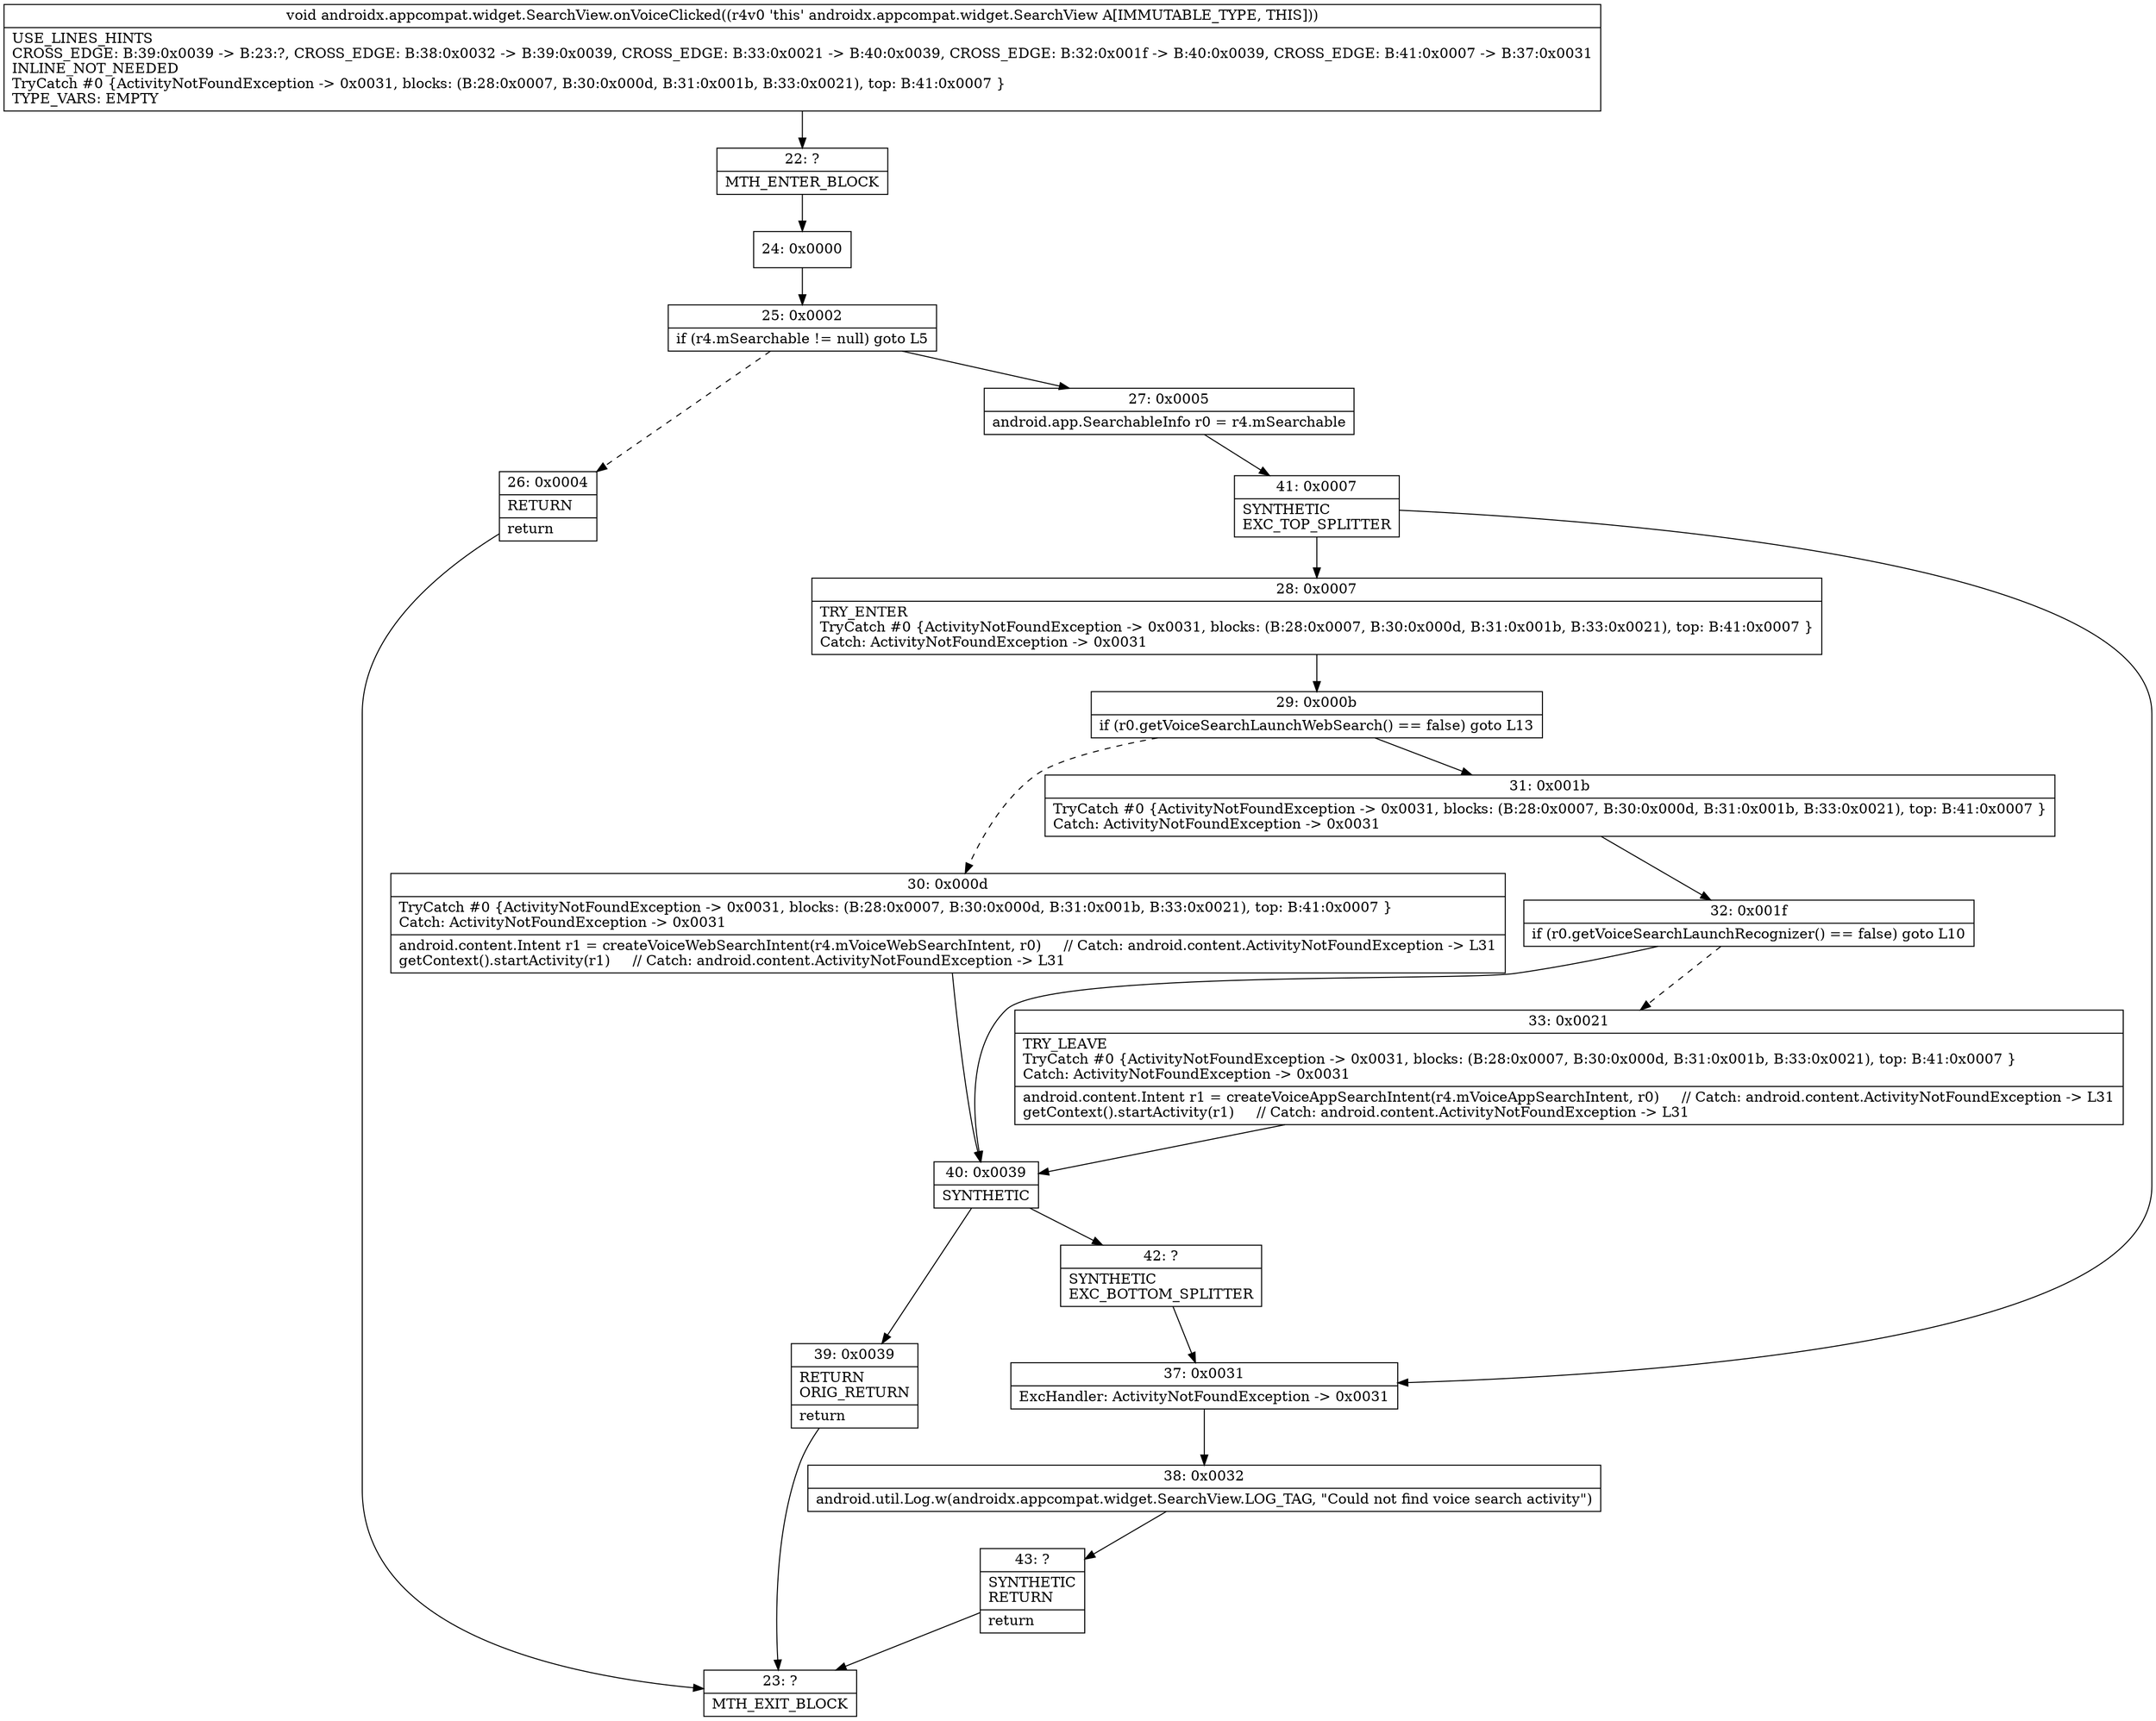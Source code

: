 digraph "CFG forandroidx.appcompat.widget.SearchView.onVoiceClicked()V" {
Node_22 [shape=record,label="{22\:\ ?|MTH_ENTER_BLOCK\l}"];
Node_24 [shape=record,label="{24\:\ 0x0000}"];
Node_25 [shape=record,label="{25\:\ 0x0002|if (r4.mSearchable != null) goto L5\l}"];
Node_26 [shape=record,label="{26\:\ 0x0004|RETURN\l|return\l}"];
Node_23 [shape=record,label="{23\:\ ?|MTH_EXIT_BLOCK\l}"];
Node_27 [shape=record,label="{27\:\ 0x0005|android.app.SearchableInfo r0 = r4.mSearchable\l}"];
Node_41 [shape=record,label="{41\:\ 0x0007|SYNTHETIC\lEXC_TOP_SPLITTER\l}"];
Node_28 [shape=record,label="{28\:\ 0x0007|TRY_ENTER\lTryCatch #0 \{ActivityNotFoundException \-\> 0x0031, blocks: (B:28:0x0007, B:30:0x000d, B:31:0x001b, B:33:0x0021), top: B:41:0x0007 \}\lCatch: ActivityNotFoundException \-\> 0x0031\l}"];
Node_29 [shape=record,label="{29\:\ 0x000b|if (r0.getVoiceSearchLaunchWebSearch() == false) goto L13\l}"];
Node_30 [shape=record,label="{30\:\ 0x000d|TryCatch #0 \{ActivityNotFoundException \-\> 0x0031, blocks: (B:28:0x0007, B:30:0x000d, B:31:0x001b, B:33:0x0021), top: B:41:0x0007 \}\lCatch: ActivityNotFoundException \-\> 0x0031\l|android.content.Intent r1 = createVoiceWebSearchIntent(r4.mVoiceWebSearchIntent, r0)     \/\/ Catch: android.content.ActivityNotFoundException \-\> L31\lgetContext().startActivity(r1)     \/\/ Catch: android.content.ActivityNotFoundException \-\> L31\l}"];
Node_40 [shape=record,label="{40\:\ 0x0039|SYNTHETIC\l}"];
Node_39 [shape=record,label="{39\:\ 0x0039|RETURN\lORIG_RETURN\l|return\l}"];
Node_42 [shape=record,label="{42\:\ ?|SYNTHETIC\lEXC_BOTTOM_SPLITTER\l}"];
Node_31 [shape=record,label="{31\:\ 0x001b|TryCatch #0 \{ActivityNotFoundException \-\> 0x0031, blocks: (B:28:0x0007, B:30:0x000d, B:31:0x001b, B:33:0x0021), top: B:41:0x0007 \}\lCatch: ActivityNotFoundException \-\> 0x0031\l}"];
Node_32 [shape=record,label="{32\:\ 0x001f|if (r0.getVoiceSearchLaunchRecognizer() == false) goto L10\l}"];
Node_33 [shape=record,label="{33\:\ 0x0021|TRY_LEAVE\lTryCatch #0 \{ActivityNotFoundException \-\> 0x0031, blocks: (B:28:0x0007, B:30:0x000d, B:31:0x001b, B:33:0x0021), top: B:41:0x0007 \}\lCatch: ActivityNotFoundException \-\> 0x0031\l|android.content.Intent r1 = createVoiceAppSearchIntent(r4.mVoiceAppSearchIntent, r0)     \/\/ Catch: android.content.ActivityNotFoundException \-\> L31\lgetContext().startActivity(r1)     \/\/ Catch: android.content.ActivityNotFoundException \-\> L31\l}"];
Node_37 [shape=record,label="{37\:\ 0x0031|ExcHandler: ActivityNotFoundException \-\> 0x0031\l}"];
Node_38 [shape=record,label="{38\:\ 0x0032|android.util.Log.w(androidx.appcompat.widget.SearchView.LOG_TAG, \"Could not find voice search activity\")\l}"];
Node_43 [shape=record,label="{43\:\ ?|SYNTHETIC\lRETURN\l|return\l}"];
MethodNode[shape=record,label="{void androidx.appcompat.widget.SearchView.onVoiceClicked((r4v0 'this' androidx.appcompat.widget.SearchView A[IMMUTABLE_TYPE, THIS]))  | USE_LINES_HINTS\lCROSS_EDGE: B:39:0x0039 \-\> B:23:?, CROSS_EDGE: B:38:0x0032 \-\> B:39:0x0039, CROSS_EDGE: B:33:0x0021 \-\> B:40:0x0039, CROSS_EDGE: B:32:0x001f \-\> B:40:0x0039, CROSS_EDGE: B:41:0x0007 \-\> B:37:0x0031\lINLINE_NOT_NEEDED\lTryCatch #0 \{ActivityNotFoundException \-\> 0x0031, blocks: (B:28:0x0007, B:30:0x000d, B:31:0x001b, B:33:0x0021), top: B:41:0x0007 \}\lTYPE_VARS: EMPTY\l}"];
MethodNode -> Node_22;Node_22 -> Node_24;
Node_24 -> Node_25;
Node_25 -> Node_26[style=dashed];
Node_25 -> Node_27;
Node_26 -> Node_23;
Node_27 -> Node_41;
Node_41 -> Node_28;
Node_41 -> Node_37;
Node_28 -> Node_29;
Node_29 -> Node_30[style=dashed];
Node_29 -> Node_31;
Node_30 -> Node_40;
Node_40 -> Node_39;
Node_40 -> Node_42;
Node_39 -> Node_23;
Node_42 -> Node_37;
Node_31 -> Node_32;
Node_32 -> Node_33[style=dashed];
Node_32 -> Node_40;
Node_33 -> Node_40;
Node_37 -> Node_38;
Node_38 -> Node_43;
Node_43 -> Node_23;
}

